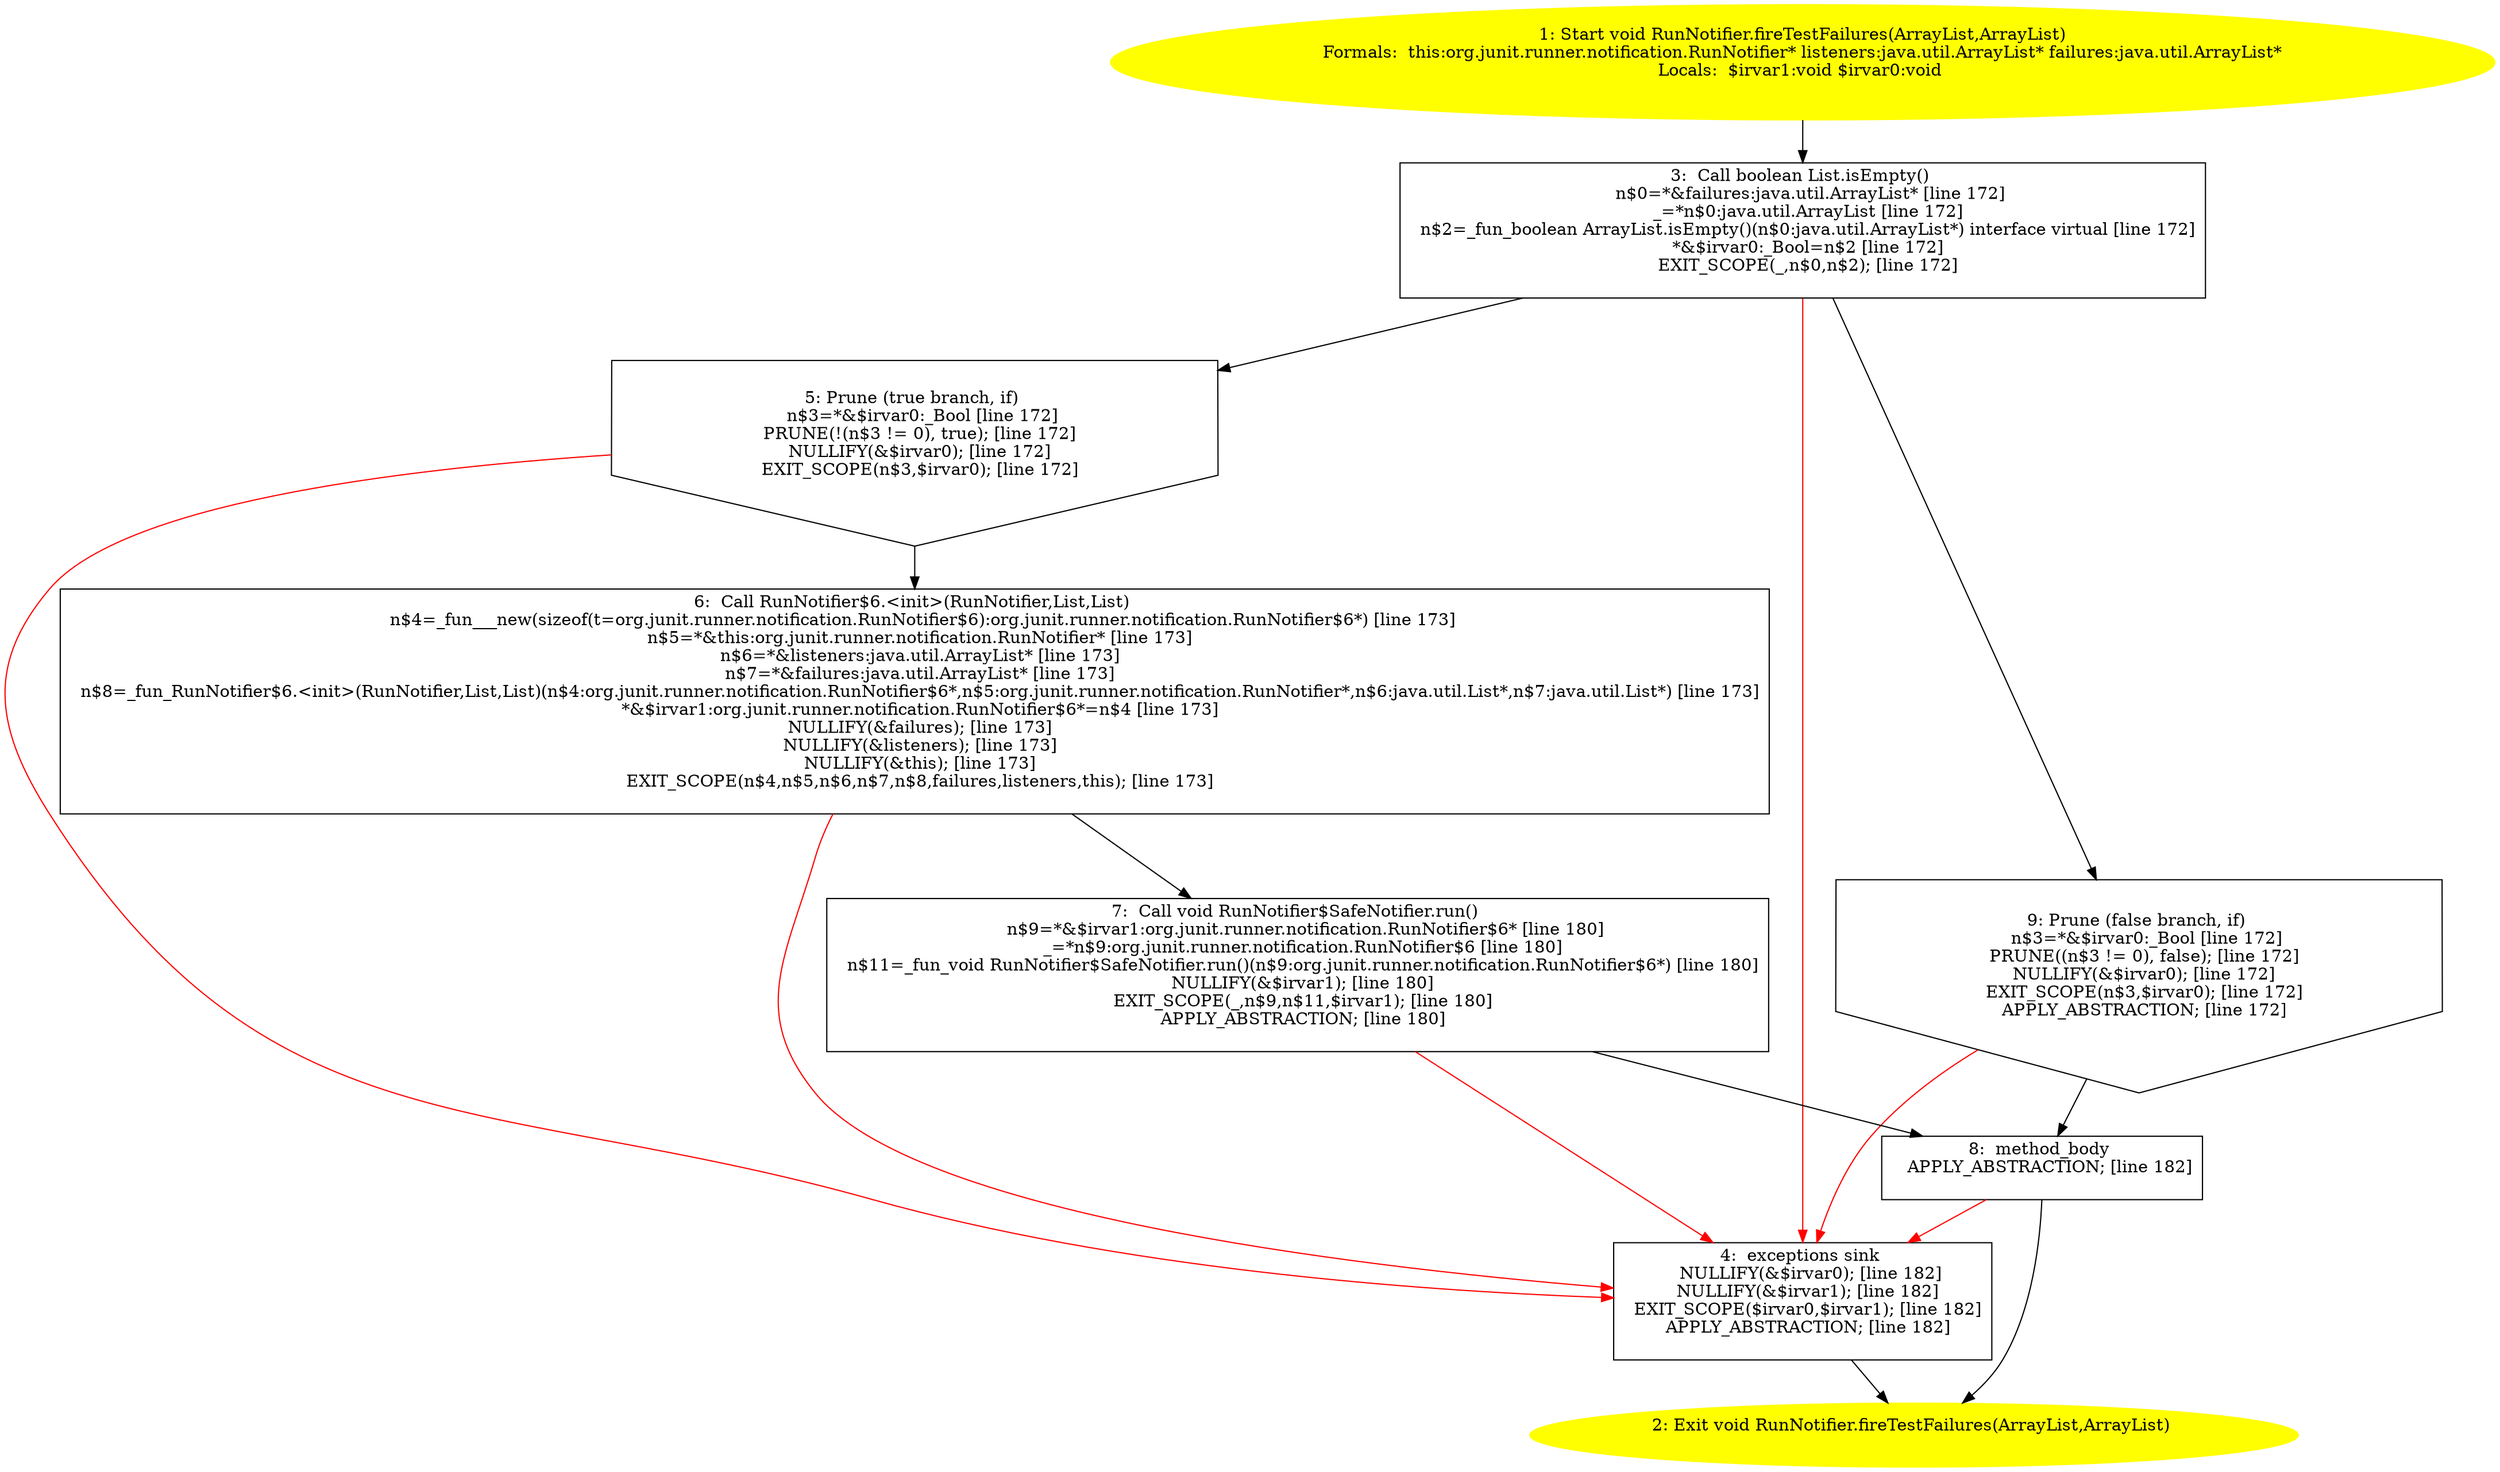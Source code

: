 /* @generated */
digraph cfg {
"org.junit.runner.notification.RunNotifier.fireTestFailures(java.util.ArrayList,java.util.ArrayList):.4142332421b8fd41bc33418d6f564812_1" [label="1: Start void RunNotifier.fireTestFailures(ArrayList,ArrayList)\nFormals:  this:org.junit.runner.notification.RunNotifier* listeners:java.util.ArrayList* failures:java.util.ArrayList*\nLocals:  $irvar1:void $irvar0:void \n  " color=yellow style=filled]
	

	 "org.junit.runner.notification.RunNotifier.fireTestFailures(java.util.ArrayList,java.util.ArrayList):.4142332421b8fd41bc33418d6f564812_1" -> "org.junit.runner.notification.RunNotifier.fireTestFailures(java.util.ArrayList,java.util.ArrayList):.4142332421b8fd41bc33418d6f564812_3" ;
"org.junit.runner.notification.RunNotifier.fireTestFailures(java.util.ArrayList,java.util.ArrayList):.4142332421b8fd41bc33418d6f564812_2" [label="2: Exit void RunNotifier.fireTestFailures(ArrayList,ArrayList) \n  " color=yellow style=filled]
	

"org.junit.runner.notification.RunNotifier.fireTestFailures(java.util.ArrayList,java.util.ArrayList):.4142332421b8fd41bc33418d6f564812_3" [label="3:  Call boolean List.isEmpty() \n   n$0=*&failures:java.util.ArrayList* [line 172]\n  _=*n$0:java.util.ArrayList [line 172]\n  n$2=_fun_boolean ArrayList.isEmpty()(n$0:java.util.ArrayList*) interface virtual [line 172]\n  *&$irvar0:_Bool=n$2 [line 172]\n  EXIT_SCOPE(_,n$0,n$2); [line 172]\n " shape="box"]
	

	 "org.junit.runner.notification.RunNotifier.fireTestFailures(java.util.ArrayList,java.util.ArrayList):.4142332421b8fd41bc33418d6f564812_3" -> "org.junit.runner.notification.RunNotifier.fireTestFailures(java.util.ArrayList,java.util.ArrayList):.4142332421b8fd41bc33418d6f564812_5" ;
	 "org.junit.runner.notification.RunNotifier.fireTestFailures(java.util.ArrayList,java.util.ArrayList):.4142332421b8fd41bc33418d6f564812_3" -> "org.junit.runner.notification.RunNotifier.fireTestFailures(java.util.ArrayList,java.util.ArrayList):.4142332421b8fd41bc33418d6f564812_9" ;
	 "org.junit.runner.notification.RunNotifier.fireTestFailures(java.util.ArrayList,java.util.ArrayList):.4142332421b8fd41bc33418d6f564812_3" -> "org.junit.runner.notification.RunNotifier.fireTestFailures(java.util.ArrayList,java.util.ArrayList):.4142332421b8fd41bc33418d6f564812_4" [color="red" ];
"org.junit.runner.notification.RunNotifier.fireTestFailures(java.util.ArrayList,java.util.ArrayList):.4142332421b8fd41bc33418d6f564812_4" [label="4:  exceptions sink \n   NULLIFY(&$irvar0); [line 182]\n  NULLIFY(&$irvar1); [line 182]\n  EXIT_SCOPE($irvar0,$irvar1); [line 182]\n  APPLY_ABSTRACTION; [line 182]\n " shape="box"]
	

	 "org.junit.runner.notification.RunNotifier.fireTestFailures(java.util.ArrayList,java.util.ArrayList):.4142332421b8fd41bc33418d6f564812_4" -> "org.junit.runner.notification.RunNotifier.fireTestFailures(java.util.ArrayList,java.util.ArrayList):.4142332421b8fd41bc33418d6f564812_2" ;
"org.junit.runner.notification.RunNotifier.fireTestFailures(java.util.ArrayList,java.util.ArrayList):.4142332421b8fd41bc33418d6f564812_5" [label="5: Prune (true branch, if) \n   n$3=*&$irvar0:_Bool [line 172]\n  PRUNE(!(n$3 != 0), true); [line 172]\n  NULLIFY(&$irvar0); [line 172]\n  EXIT_SCOPE(n$3,$irvar0); [line 172]\n " shape="invhouse"]
	

	 "org.junit.runner.notification.RunNotifier.fireTestFailures(java.util.ArrayList,java.util.ArrayList):.4142332421b8fd41bc33418d6f564812_5" -> "org.junit.runner.notification.RunNotifier.fireTestFailures(java.util.ArrayList,java.util.ArrayList):.4142332421b8fd41bc33418d6f564812_6" ;
	 "org.junit.runner.notification.RunNotifier.fireTestFailures(java.util.ArrayList,java.util.ArrayList):.4142332421b8fd41bc33418d6f564812_5" -> "org.junit.runner.notification.RunNotifier.fireTestFailures(java.util.ArrayList,java.util.ArrayList):.4142332421b8fd41bc33418d6f564812_4" [color="red" ];
"org.junit.runner.notification.RunNotifier.fireTestFailures(java.util.ArrayList,java.util.ArrayList):.4142332421b8fd41bc33418d6f564812_6" [label="6:  Call RunNotifier$6.<init>(RunNotifier,List,List) \n   n$4=_fun___new(sizeof(t=org.junit.runner.notification.RunNotifier$6):org.junit.runner.notification.RunNotifier$6*) [line 173]\n  n$5=*&this:org.junit.runner.notification.RunNotifier* [line 173]\n  n$6=*&listeners:java.util.ArrayList* [line 173]\n  n$7=*&failures:java.util.ArrayList* [line 173]\n  n$8=_fun_RunNotifier$6.<init>(RunNotifier,List,List)(n$4:org.junit.runner.notification.RunNotifier$6*,n$5:org.junit.runner.notification.RunNotifier*,n$6:java.util.List*,n$7:java.util.List*) [line 173]\n  *&$irvar1:org.junit.runner.notification.RunNotifier$6*=n$4 [line 173]\n  NULLIFY(&failures); [line 173]\n  NULLIFY(&listeners); [line 173]\n  NULLIFY(&this); [line 173]\n  EXIT_SCOPE(n$4,n$5,n$6,n$7,n$8,failures,listeners,this); [line 173]\n " shape="box"]
	

	 "org.junit.runner.notification.RunNotifier.fireTestFailures(java.util.ArrayList,java.util.ArrayList):.4142332421b8fd41bc33418d6f564812_6" -> "org.junit.runner.notification.RunNotifier.fireTestFailures(java.util.ArrayList,java.util.ArrayList):.4142332421b8fd41bc33418d6f564812_7" ;
	 "org.junit.runner.notification.RunNotifier.fireTestFailures(java.util.ArrayList,java.util.ArrayList):.4142332421b8fd41bc33418d6f564812_6" -> "org.junit.runner.notification.RunNotifier.fireTestFailures(java.util.ArrayList,java.util.ArrayList):.4142332421b8fd41bc33418d6f564812_4" [color="red" ];
"org.junit.runner.notification.RunNotifier.fireTestFailures(java.util.ArrayList,java.util.ArrayList):.4142332421b8fd41bc33418d6f564812_7" [label="7:  Call void RunNotifier$SafeNotifier.run() \n   n$9=*&$irvar1:org.junit.runner.notification.RunNotifier$6* [line 180]\n  _=*n$9:org.junit.runner.notification.RunNotifier$6 [line 180]\n  n$11=_fun_void RunNotifier$SafeNotifier.run()(n$9:org.junit.runner.notification.RunNotifier$6*) [line 180]\n  NULLIFY(&$irvar1); [line 180]\n  EXIT_SCOPE(_,n$9,n$11,$irvar1); [line 180]\n  APPLY_ABSTRACTION; [line 180]\n " shape="box"]
	

	 "org.junit.runner.notification.RunNotifier.fireTestFailures(java.util.ArrayList,java.util.ArrayList):.4142332421b8fd41bc33418d6f564812_7" -> "org.junit.runner.notification.RunNotifier.fireTestFailures(java.util.ArrayList,java.util.ArrayList):.4142332421b8fd41bc33418d6f564812_8" ;
	 "org.junit.runner.notification.RunNotifier.fireTestFailures(java.util.ArrayList,java.util.ArrayList):.4142332421b8fd41bc33418d6f564812_7" -> "org.junit.runner.notification.RunNotifier.fireTestFailures(java.util.ArrayList,java.util.ArrayList):.4142332421b8fd41bc33418d6f564812_4" [color="red" ];
"org.junit.runner.notification.RunNotifier.fireTestFailures(java.util.ArrayList,java.util.ArrayList):.4142332421b8fd41bc33418d6f564812_8" [label="8:  method_body \n   APPLY_ABSTRACTION; [line 182]\n " shape="box"]
	

	 "org.junit.runner.notification.RunNotifier.fireTestFailures(java.util.ArrayList,java.util.ArrayList):.4142332421b8fd41bc33418d6f564812_8" -> "org.junit.runner.notification.RunNotifier.fireTestFailures(java.util.ArrayList,java.util.ArrayList):.4142332421b8fd41bc33418d6f564812_2" ;
	 "org.junit.runner.notification.RunNotifier.fireTestFailures(java.util.ArrayList,java.util.ArrayList):.4142332421b8fd41bc33418d6f564812_8" -> "org.junit.runner.notification.RunNotifier.fireTestFailures(java.util.ArrayList,java.util.ArrayList):.4142332421b8fd41bc33418d6f564812_4" [color="red" ];
"org.junit.runner.notification.RunNotifier.fireTestFailures(java.util.ArrayList,java.util.ArrayList):.4142332421b8fd41bc33418d6f564812_9" [label="9: Prune (false branch, if) \n   n$3=*&$irvar0:_Bool [line 172]\n  PRUNE((n$3 != 0), false); [line 172]\n  NULLIFY(&$irvar0); [line 172]\n  EXIT_SCOPE(n$3,$irvar0); [line 172]\n  APPLY_ABSTRACTION; [line 172]\n " shape="invhouse"]
	

	 "org.junit.runner.notification.RunNotifier.fireTestFailures(java.util.ArrayList,java.util.ArrayList):.4142332421b8fd41bc33418d6f564812_9" -> "org.junit.runner.notification.RunNotifier.fireTestFailures(java.util.ArrayList,java.util.ArrayList):.4142332421b8fd41bc33418d6f564812_8" ;
	 "org.junit.runner.notification.RunNotifier.fireTestFailures(java.util.ArrayList,java.util.ArrayList):.4142332421b8fd41bc33418d6f564812_9" -> "org.junit.runner.notification.RunNotifier.fireTestFailures(java.util.ArrayList,java.util.ArrayList):.4142332421b8fd41bc33418d6f564812_4" [color="red" ];
}
